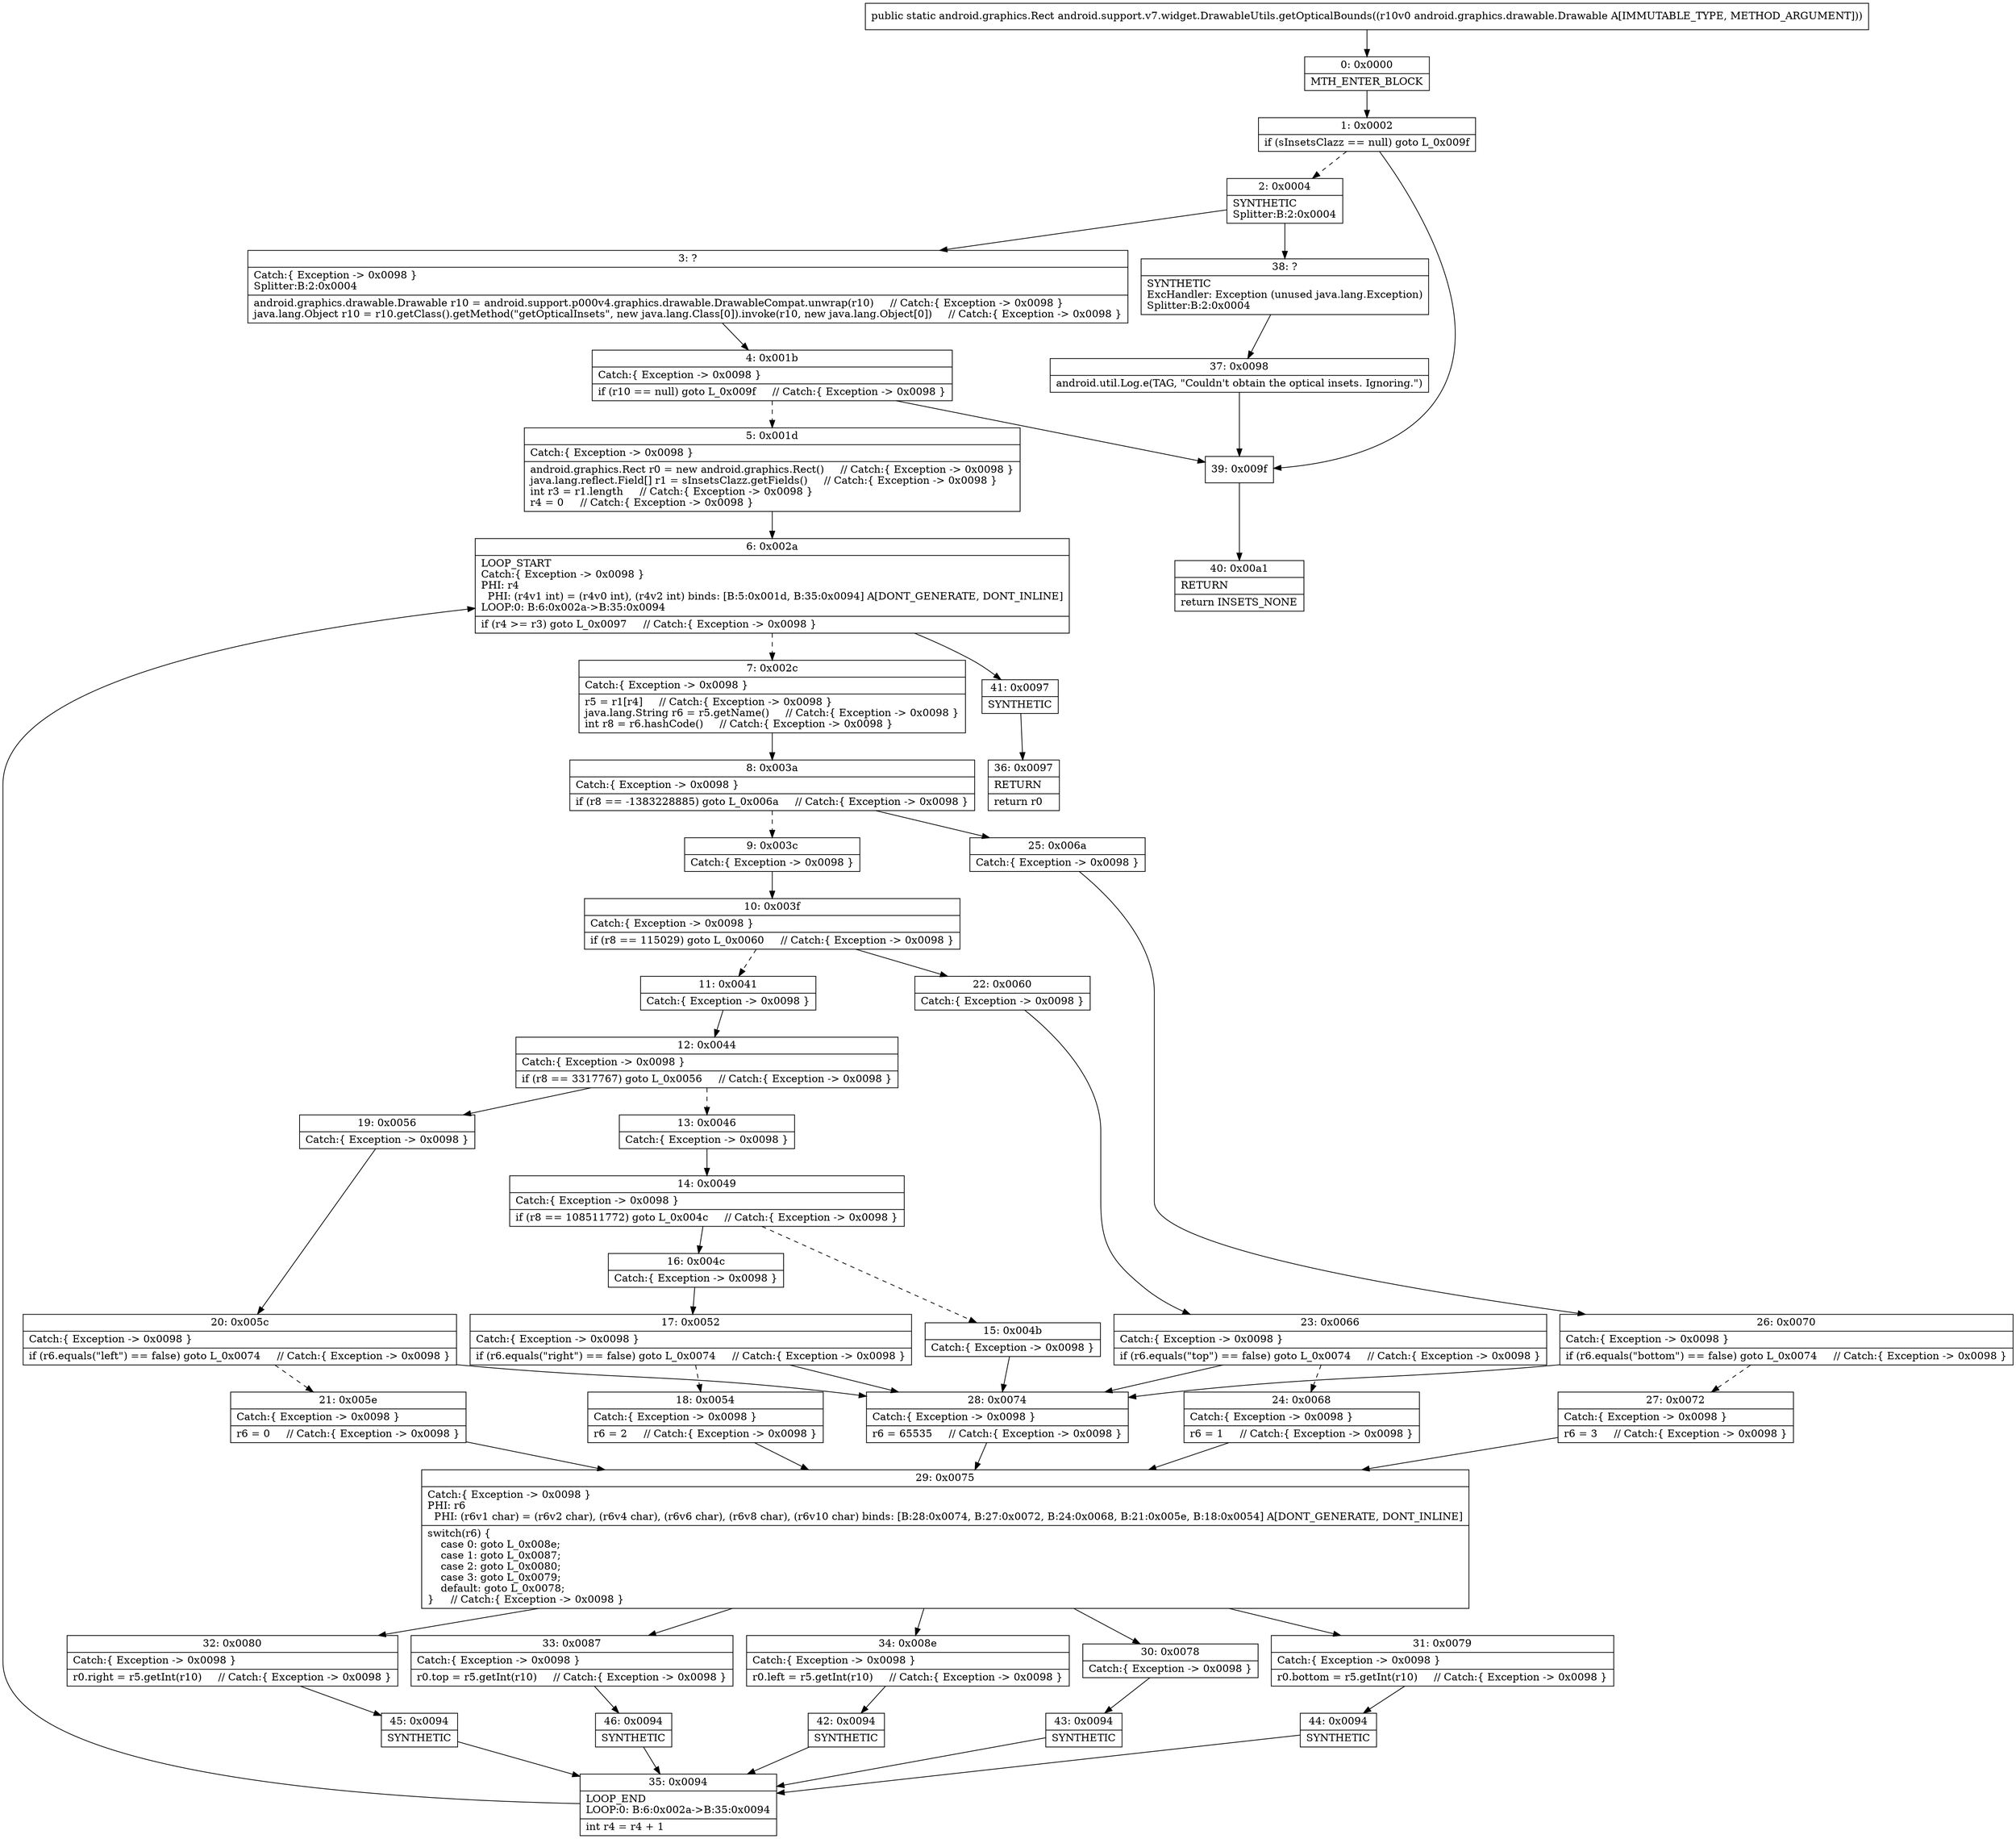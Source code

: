 digraph "CFG forandroid.support.v7.widget.DrawableUtils.getOpticalBounds(Landroid\/graphics\/drawable\/Drawable;)Landroid\/graphics\/Rect;" {
Node_0 [shape=record,label="{0\:\ 0x0000|MTH_ENTER_BLOCK\l}"];
Node_1 [shape=record,label="{1\:\ 0x0002|if (sInsetsClazz == null) goto L_0x009f\l}"];
Node_2 [shape=record,label="{2\:\ 0x0004|SYNTHETIC\lSplitter:B:2:0x0004\l}"];
Node_3 [shape=record,label="{3\:\ ?|Catch:\{ Exception \-\> 0x0098 \}\lSplitter:B:2:0x0004\l|android.graphics.drawable.Drawable r10 = android.support.p000v4.graphics.drawable.DrawableCompat.unwrap(r10)     \/\/ Catch:\{ Exception \-\> 0x0098 \}\ljava.lang.Object r10 = r10.getClass().getMethod(\"getOpticalInsets\", new java.lang.Class[0]).invoke(r10, new java.lang.Object[0])     \/\/ Catch:\{ Exception \-\> 0x0098 \}\l}"];
Node_4 [shape=record,label="{4\:\ 0x001b|Catch:\{ Exception \-\> 0x0098 \}\l|if (r10 == null) goto L_0x009f     \/\/ Catch:\{ Exception \-\> 0x0098 \}\l}"];
Node_5 [shape=record,label="{5\:\ 0x001d|Catch:\{ Exception \-\> 0x0098 \}\l|android.graphics.Rect r0 = new android.graphics.Rect()     \/\/ Catch:\{ Exception \-\> 0x0098 \}\ljava.lang.reflect.Field[] r1 = sInsetsClazz.getFields()     \/\/ Catch:\{ Exception \-\> 0x0098 \}\lint r3 = r1.length     \/\/ Catch:\{ Exception \-\> 0x0098 \}\lr4 = 0     \/\/ Catch:\{ Exception \-\> 0x0098 \}\l}"];
Node_6 [shape=record,label="{6\:\ 0x002a|LOOP_START\lCatch:\{ Exception \-\> 0x0098 \}\lPHI: r4 \l  PHI: (r4v1 int) = (r4v0 int), (r4v2 int) binds: [B:5:0x001d, B:35:0x0094] A[DONT_GENERATE, DONT_INLINE]\lLOOP:0: B:6:0x002a\-\>B:35:0x0094\l|if (r4 \>= r3) goto L_0x0097     \/\/ Catch:\{ Exception \-\> 0x0098 \}\l}"];
Node_7 [shape=record,label="{7\:\ 0x002c|Catch:\{ Exception \-\> 0x0098 \}\l|r5 = r1[r4]     \/\/ Catch:\{ Exception \-\> 0x0098 \}\ljava.lang.String r6 = r5.getName()     \/\/ Catch:\{ Exception \-\> 0x0098 \}\lint r8 = r6.hashCode()     \/\/ Catch:\{ Exception \-\> 0x0098 \}\l}"];
Node_8 [shape=record,label="{8\:\ 0x003a|Catch:\{ Exception \-\> 0x0098 \}\l|if (r8 == \-1383228885) goto L_0x006a     \/\/ Catch:\{ Exception \-\> 0x0098 \}\l}"];
Node_9 [shape=record,label="{9\:\ 0x003c|Catch:\{ Exception \-\> 0x0098 \}\l}"];
Node_10 [shape=record,label="{10\:\ 0x003f|Catch:\{ Exception \-\> 0x0098 \}\l|if (r8 == 115029) goto L_0x0060     \/\/ Catch:\{ Exception \-\> 0x0098 \}\l}"];
Node_11 [shape=record,label="{11\:\ 0x0041|Catch:\{ Exception \-\> 0x0098 \}\l}"];
Node_12 [shape=record,label="{12\:\ 0x0044|Catch:\{ Exception \-\> 0x0098 \}\l|if (r8 == 3317767) goto L_0x0056     \/\/ Catch:\{ Exception \-\> 0x0098 \}\l}"];
Node_13 [shape=record,label="{13\:\ 0x0046|Catch:\{ Exception \-\> 0x0098 \}\l}"];
Node_14 [shape=record,label="{14\:\ 0x0049|Catch:\{ Exception \-\> 0x0098 \}\l|if (r8 == 108511772) goto L_0x004c     \/\/ Catch:\{ Exception \-\> 0x0098 \}\l}"];
Node_15 [shape=record,label="{15\:\ 0x004b|Catch:\{ Exception \-\> 0x0098 \}\l}"];
Node_16 [shape=record,label="{16\:\ 0x004c|Catch:\{ Exception \-\> 0x0098 \}\l}"];
Node_17 [shape=record,label="{17\:\ 0x0052|Catch:\{ Exception \-\> 0x0098 \}\l|if (r6.equals(\"right\") == false) goto L_0x0074     \/\/ Catch:\{ Exception \-\> 0x0098 \}\l}"];
Node_18 [shape=record,label="{18\:\ 0x0054|Catch:\{ Exception \-\> 0x0098 \}\l|r6 = 2     \/\/ Catch:\{ Exception \-\> 0x0098 \}\l}"];
Node_19 [shape=record,label="{19\:\ 0x0056|Catch:\{ Exception \-\> 0x0098 \}\l}"];
Node_20 [shape=record,label="{20\:\ 0x005c|Catch:\{ Exception \-\> 0x0098 \}\l|if (r6.equals(\"left\") == false) goto L_0x0074     \/\/ Catch:\{ Exception \-\> 0x0098 \}\l}"];
Node_21 [shape=record,label="{21\:\ 0x005e|Catch:\{ Exception \-\> 0x0098 \}\l|r6 = 0     \/\/ Catch:\{ Exception \-\> 0x0098 \}\l}"];
Node_22 [shape=record,label="{22\:\ 0x0060|Catch:\{ Exception \-\> 0x0098 \}\l}"];
Node_23 [shape=record,label="{23\:\ 0x0066|Catch:\{ Exception \-\> 0x0098 \}\l|if (r6.equals(\"top\") == false) goto L_0x0074     \/\/ Catch:\{ Exception \-\> 0x0098 \}\l}"];
Node_24 [shape=record,label="{24\:\ 0x0068|Catch:\{ Exception \-\> 0x0098 \}\l|r6 = 1     \/\/ Catch:\{ Exception \-\> 0x0098 \}\l}"];
Node_25 [shape=record,label="{25\:\ 0x006a|Catch:\{ Exception \-\> 0x0098 \}\l}"];
Node_26 [shape=record,label="{26\:\ 0x0070|Catch:\{ Exception \-\> 0x0098 \}\l|if (r6.equals(\"bottom\") == false) goto L_0x0074     \/\/ Catch:\{ Exception \-\> 0x0098 \}\l}"];
Node_27 [shape=record,label="{27\:\ 0x0072|Catch:\{ Exception \-\> 0x0098 \}\l|r6 = 3     \/\/ Catch:\{ Exception \-\> 0x0098 \}\l}"];
Node_28 [shape=record,label="{28\:\ 0x0074|Catch:\{ Exception \-\> 0x0098 \}\l|r6 = 65535     \/\/ Catch:\{ Exception \-\> 0x0098 \}\l}"];
Node_29 [shape=record,label="{29\:\ 0x0075|Catch:\{ Exception \-\> 0x0098 \}\lPHI: r6 \l  PHI: (r6v1 char) = (r6v2 char), (r6v4 char), (r6v6 char), (r6v8 char), (r6v10 char) binds: [B:28:0x0074, B:27:0x0072, B:24:0x0068, B:21:0x005e, B:18:0x0054] A[DONT_GENERATE, DONT_INLINE]\l|switch(r6) \{\l    case 0: goto L_0x008e;\l    case 1: goto L_0x0087;\l    case 2: goto L_0x0080;\l    case 3: goto L_0x0079;\l    default: goto L_0x0078;\l\}     \/\/ Catch:\{ Exception \-\> 0x0098 \}\l}"];
Node_30 [shape=record,label="{30\:\ 0x0078|Catch:\{ Exception \-\> 0x0098 \}\l}"];
Node_31 [shape=record,label="{31\:\ 0x0079|Catch:\{ Exception \-\> 0x0098 \}\l|r0.bottom = r5.getInt(r10)     \/\/ Catch:\{ Exception \-\> 0x0098 \}\l}"];
Node_32 [shape=record,label="{32\:\ 0x0080|Catch:\{ Exception \-\> 0x0098 \}\l|r0.right = r5.getInt(r10)     \/\/ Catch:\{ Exception \-\> 0x0098 \}\l}"];
Node_33 [shape=record,label="{33\:\ 0x0087|Catch:\{ Exception \-\> 0x0098 \}\l|r0.top = r5.getInt(r10)     \/\/ Catch:\{ Exception \-\> 0x0098 \}\l}"];
Node_34 [shape=record,label="{34\:\ 0x008e|Catch:\{ Exception \-\> 0x0098 \}\l|r0.left = r5.getInt(r10)     \/\/ Catch:\{ Exception \-\> 0x0098 \}\l}"];
Node_35 [shape=record,label="{35\:\ 0x0094|LOOP_END\lLOOP:0: B:6:0x002a\-\>B:35:0x0094\l|int r4 = r4 + 1\l}"];
Node_36 [shape=record,label="{36\:\ 0x0097|RETURN\l|return r0\l}"];
Node_37 [shape=record,label="{37\:\ 0x0098|android.util.Log.e(TAG, \"Couldn't obtain the optical insets. Ignoring.\")\l}"];
Node_38 [shape=record,label="{38\:\ ?|SYNTHETIC\lExcHandler: Exception (unused java.lang.Exception)\lSplitter:B:2:0x0004\l}"];
Node_39 [shape=record,label="{39\:\ 0x009f}"];
Node_40 [shape=record,label="{40\:\ 0x00a1|RETURN\l|return INSETS_NONE\l}"];
Node_41 [shape=record,label="{41\:\ 0x0097|SYNTHETIC\l}"];
Node_42 [shape=record,label="{42\:\ 0x0094|SYNTHETIC\l}"];
Node_43 [shape=record,label="{43\:\ 0x0094|SYNTHETIC\l}"];
Node_44 [shape=record,label="{44\:\ 0x0094|SYNTHETIC\l}"];
Node_45 [shape=record,label="{45\:\ 0x0094|SYNTHETIC\l}"];
Node_46 [shape=record,label="{46\:\ 0x0094|SYNTHETIC\l}"];
MethodNode[shape=record,label="{public static android.graphics.Rect android.support.v7.widget.DrawableUtils.getOpticalBounds((r10v0 android.graphics.drawable.Drawable A[IMMUTABLE_TYPE, METHOD_ARGUMENT])) }"];
MethodNode -> Node_0;
Node_0 -> Node_1;
Node_1 -> Node_2[style=dashed];
Node_1 -> Node_39;
Node_2 -> Node_3;
Node_2 -> Node_38;
Node_3 -> Node_4;
Node_4 -> Node_5[style=dashed];
Node_4 -> Node_39;
Node_5 -> Node_6;
Node_6 -> Node_7[style=dashed];
Node_6 -> Node_41;
Node_7 -> Node_8;
Node_8 -> Node_9[style=dashed];
Node_8 -> Node_25;
Node_9 -> Node_10;
Node_10 -> Node_11[style=dashed];
Node_10 -> Node_22;
Node_11 -> Node_12;
Node_12 -> Node_13[style=dashed];
Node_12 -> Node_19;
Node_13 -> Node_14;
Node_14 -> Node_15[style=dashed];
Node_14 -> Node_16;
Node_15 -> Node_28;
Node_16 -> Node_17;
Node_17 -> Node_18[style=dashed];
Node_17 -> Node_28;
Node_18 -> Node_29;
Node_19 -> Node_20;
Node_20 -> Node_21[style=dashed];
Node_20 -> Node_28;
Node_21 -> Node_29;
Node_22 -> Node_23;
Node_23 -> Node_24[style=dashed];
Node_23 -> Node_28;
Node_24 -> Node_29;
Node_25 -> Node_26;
Node_26 -> Node_27[style=dashed];
Node_26 -> Node_28;
Node_27 -> Node_29;
Node_28 -> Node_29;
Node_29 -> Node_30;
Node_29 -> Node_31;
Node_29 -> Node_32;
Node_29 -> Node_33;
Node_29 -> Node_34;
Node_30 -> Node_43;
Node_31 -> Node_44;
Node_32 -> Node_45;
Node_33 -> Node_46;
Node_34 -> Node_42;
Node_35 -> Node_6;
Node_37 -> Node_39;
Node_38 -> Node_37;
Node_39 -> Node_40;
Node_41 -> Node_36;
Node_42 -> Node_35;
Node_43 -> Node_35;
Node_44 -> Node_35;
Node_45 -> Node_35;
Node_46 -> Node_35;
}

